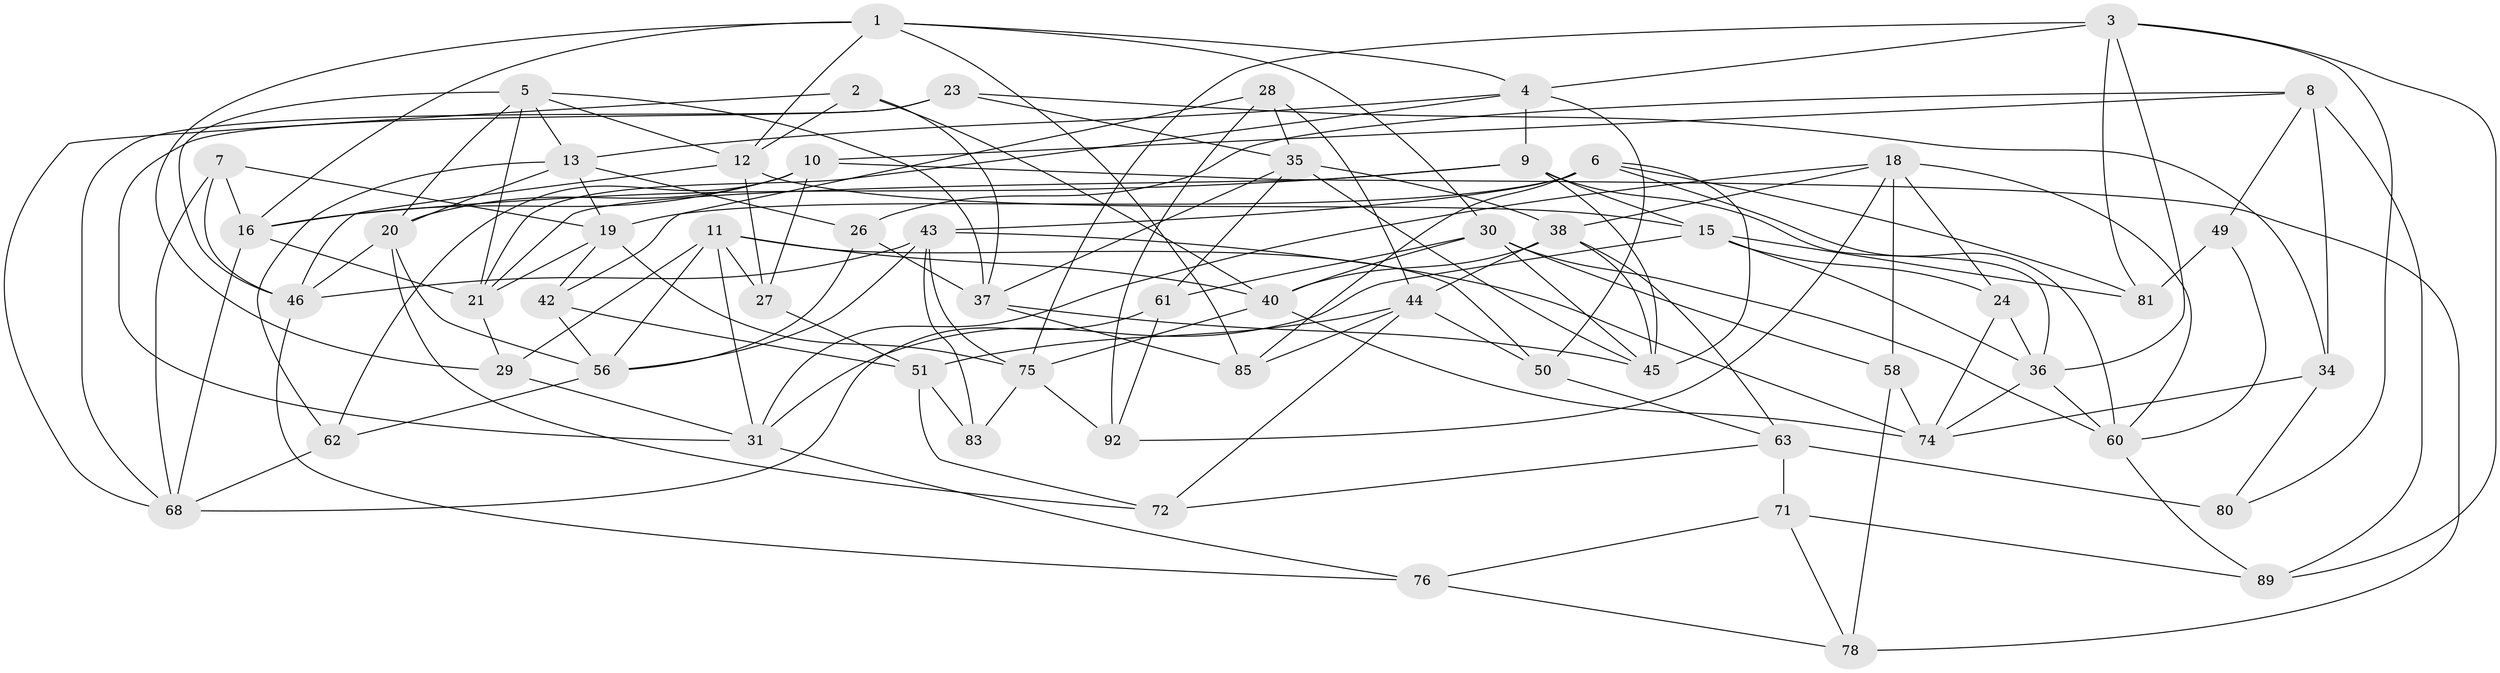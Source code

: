 // original degree distribution, {4: 1.0}
// Generated by graph-tools (version 1.1) at 2025/42/03/06/25 10:42:16]
// undirected, 60 vertices, 152 edges
graph export_dot {
graph [start="1"]
  node [color=gray90,style=filled];
  1 [super="+77"];
  2;
  3 [super="+25"];
  4 [super="+90"];
  5 [super="+64"];
  6 [super="+47"];
  7;
  8 [super="+17"];
  9 [super="+67"];
  10 [super="+93"];
  11 [super="+22"];
  12 [super="+69"];
  13 [super="+14"];
  15 [super="+41"];
  16 [super="+86"];
  18 [super="+33"];
  19 [super="+94"];
  20 [super="+54"];
  21 [super="+59"];
  23;
  24;
  26;
  27;
  28;
  29;
  30 [super="+65"];
  31 [super="+32"];
  34;
  35 [super="+53"];
  36 [super="+39"];
  37 [super="+55"];
  38 [super="+70"];
  40 [super="+73"];
  42;
  43 [super="+48"];
  44 [super="+79"];
  45 [super="+52"];
  46 [super="+57"];
  49;
  50;
  51 [super="+66"];
  56 [super="+82"];
  58;
  60 [super="+88"];
  61;
  62;
  63 [super="+87"];
  68 [super="+95"];
  71;
  72;
  74 [super="+84"];
  75 [super="+91"];
  76;
  78;
  80;
  81;
  83;
  85;
  89;
  92;
  1 -- 16;
  1 -- 85;
  1 -- 29;
  1 -- 4;
  1 -- 12;
  1 -- 30;
  2 -- 37;
  2 -- 68;
  2 -- 12;
  2 -- 40;
  3 -- 81;
  3 -- 89;
  3 -- 36;
  3 -- 80;
  3 -- 4;
  3 -- 75;
  4 -- 50;
  4 -- 9;
  4 -- 13;
  4 -- 21;
  5 -- 13;
  5 -- 20;
  5 -- 12;
  5 -- 37;
  5 -- 46;
  5 -- 21;
  6 -- 45;
  6 -- 60;
  6 -- 81;
  6 -- 19;
  6 -- 85;
  6 -- 43;
  7 -- 46;
  7 -- 16;
  7 -- 68;
  7 -- 19;
  8 -- 49 [weight=2];
  8 -- 34;
  8 -- 89;
  8 -- 10;
  8 -- 26;
  9 -- 36;
  9 -- 45;
  9 -- 16;
  9 -- 21;
  9 -- 15;
  10 -- 78;
  10 -- 20;
  10 -- 16;
  10 -- 27;
  10 -- 62;
  11 -- 50;
  11 -- 31;
  11 -- 40;
  11 -- 27;
  11 -- 29;
  11 -- 56;
  12 -- 27;
  12 -- 46;
  12 -- 15;
  13 -- 26;
  13 -- 19;
  13 -- 62;
  13 -- 20;
  15 -- 24;
  15 -- 81;
  15 -- 36;
  15 -- 31;
  16 -- 68;
  16 -- 21;
  18 -- 58;
  18 -- 92;
  18 -- 31;
  18 -- 24;
  18 -- 60;
  18 -- 38;
  19 -- 42;
  19 -- 75;
  19 -- 21;
  20 -- 72;
  20 -- 56;
  20 -- 46;
  21 -- 29;
  23 -- 68;
  23 -- 35;
  23 -- 34;
  23 -- 31;
  24 -- 74;
  24 -- 36;
  26 -- 37;
  26 -- 56;
  27 -- 51;
  28 -- 42;
  28 -- 44;
  28 -- 92;
  28 -- 35;
  29 -- 31;
  30 -- 58;
  30 -- 61;
  30 -- 45;
  30 -- 60;
  30 -- 40;
  31 -- 76;
  34 -- 74;
  34 -- 80;
  35 -- 45;
  35 -- 61;
  35 -- 37;
  35 -- 38;
  36 -- 74;
  36 -- 60;
  37 -- 85;
  37 -- 45;
  38 -- 45;
  38 -- 40;
  38 -- 63;
  38 -- 44;
  40 -- 75;
  40 -- 74;
  42 -- 51;
  42 -- 56;
  43 -- 56;
  43 -- 74;
  43 -- 75;
  43 -- 46;
  43 -- 83;
  44 -- 72;
  44 -- 51;
  44 -- 50;
  44 -- 85;
  46 -- 76;
  49 -- 81;
  49 -- 60;
  50 -- 63;
  51 -- 83 [weight=2];
  51 -- 72;
  56 -- 62;
  58 -- 78;
  58 -- 74;
  60 -- 89;
  61 -- 92;
  61 -- 68;
  62 -- 68;
  63 -- 80 [weight=2];
  63 -- 72;
  63 -- 71;
  71 -- 89;
  71 -- 78;
  71 -- 76;
  75 -- 83;
  75 -- 92;
  76 -- 78;
}
